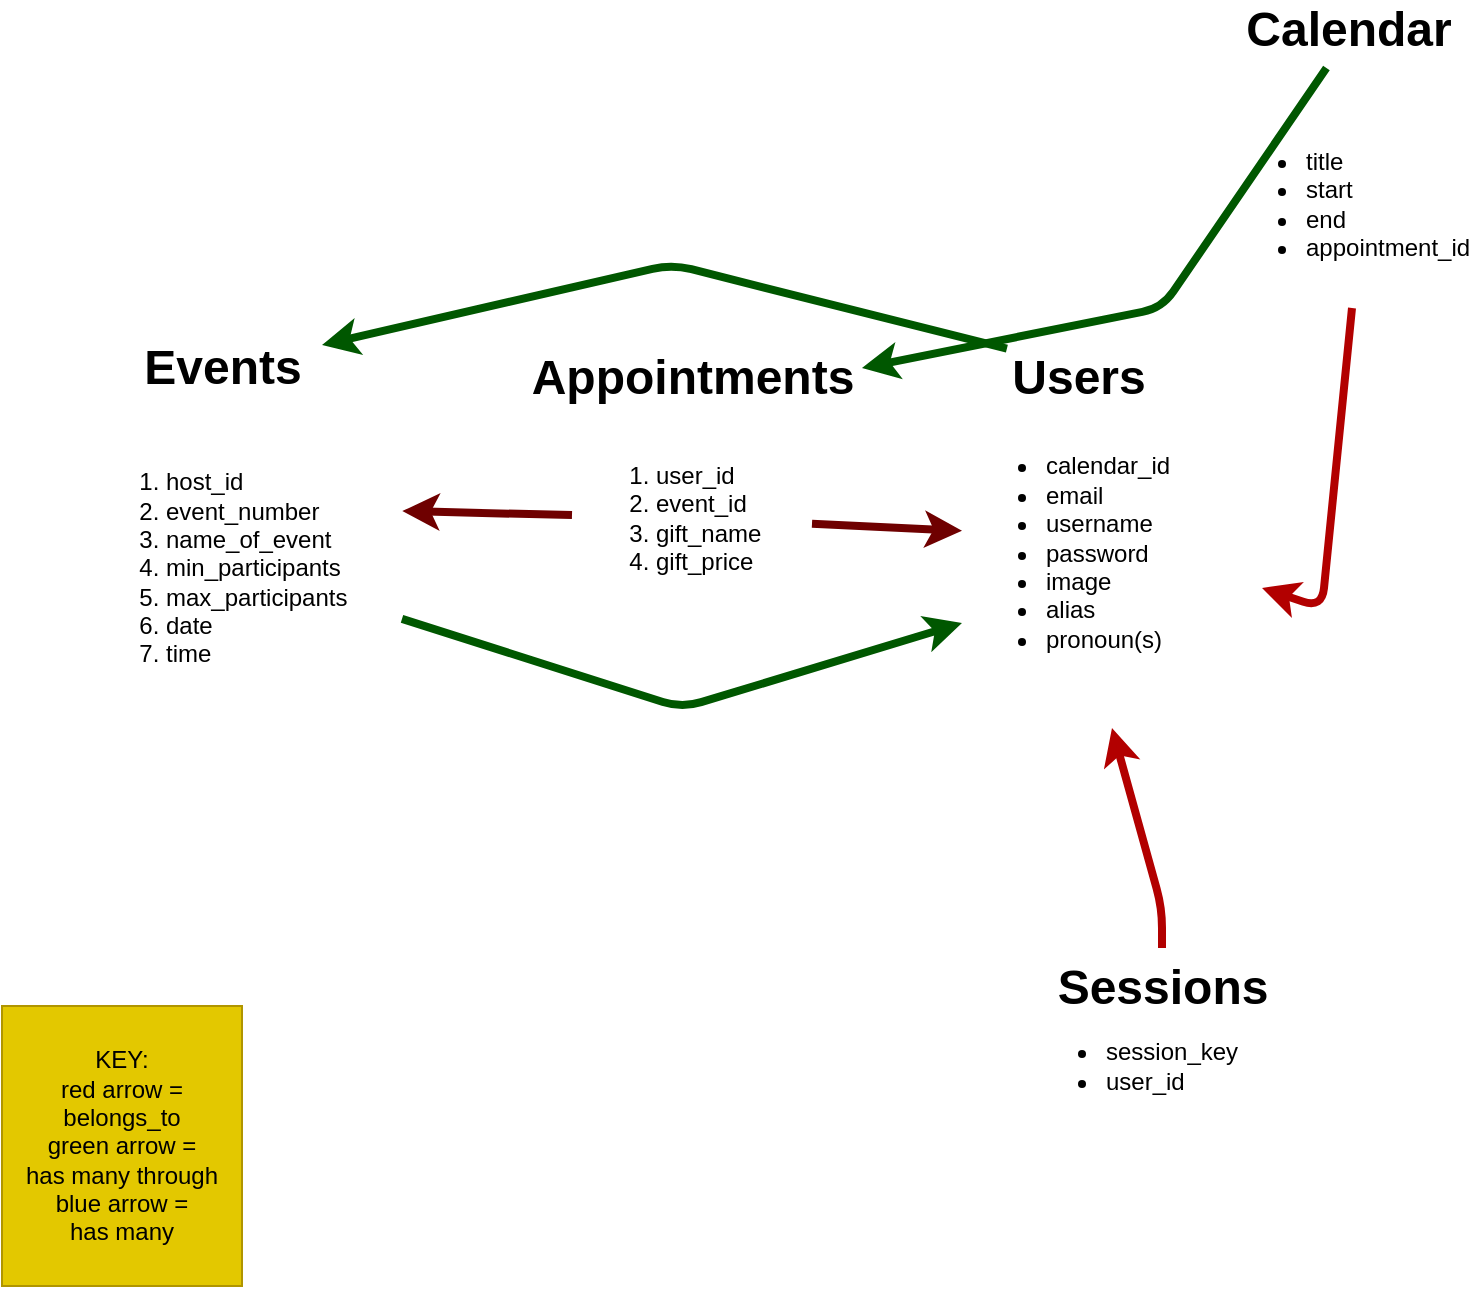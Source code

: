 <mxfile>
    <diagram id="q2SWV9OYWoP8EkNQSArm" name="Page-1">
        <mxGraphModel dx="842" dy="778" grid="1" gridSize="10" guides="1" tooltips="1" connect="1" arrows="1" fold="1" page="1" pageScale="1" pageWidth="850" pageHeight="1100" math="0" shadow="0">
            <root>
                <mxCell id="0"/>
                <mxCell id="1" parent="0"/>
                <mxCell id="6" value="Users" style="text;strokeColor=none;fillColor=none;html=1;fontSize=24;fontStyle=1;verticalAlign=middle;align=center;" parent="1" vertex="1">
                    <mxGeometry x="520" y="241" width="95" height="30" as="geometry"/>
                </mxCell>
                <mxCell id="8" value="Appointments" style="text;strokeColor=none;fillColor=none;html=1;fontSize=24;fontStyle=1;verticalAlign=middle;align=center;" parent="1" vertex="1">
                    <mxGeometry x="325" y="236" width="100" height="40" as="geometry"/>
                </mxCell>
                <mxCell id="9" value="&lt;div&gt;&lt;br&gt;&lt;/div&gt;&lt;ul&gt;&lt;li&gt;calendar_id&lt;/li&gt;&lt;li&gt;email&lt;/li&gt;&lt;li&gt;username&lt;/li&gt;&lt;li&gt;password&lt;/li&gt;&lt;li&gt;image&lt;/li&gt;&lt;li&gt;alias&lt;/li&gt;&lt;li&gt;pronoun(s)&lt;/li&gt;&lt;/ul&gt;" style="text;strokeColor=none;fillColor=none;html=1;whiteSpace=wrap;verticalAlign=middle;overflow=hidden;" parent="1" vertex="1">
                    <mxGeometry x="510" y="251" width="150" height="170" as="geometry"/>
                </mxCell>
                <mxCell id="72" style="edgeStyle=none;html=1;strokeWidth=4;fillColor=#a20025;strokeColor=#6F0000;" edge="1" parent="1" source="13" target="9">
                    <mxGeometry relative="1" as="geometry"/>
                </mxCell>
                <mxCell id="73" style="edgeStyle=none;html=1;strokeWidth=4;entryX=1.001;entryY=0.322;entryDx=0;entryDy=0;entryPerimeter=0;fillColor=#a20025;strokeColor=#6F0000;" edge="1" parent="1" source="13" target="44">
                    <mxGeometry relative="1" as="geometry"/>
                </mxCell>
                <mxCell id="13" value="&lt;ol&gt;&lt;li&gt;user_id&lt;/li&gt;&lt;li&gt;event_id&lt;/li&gt;&lt;li&gt;gift_name&lt;/li&gt;&lt;li&gt;gift_price&lt;/li&gt;&lt;/ol&gt;" style="text;strokeColor=none;fillColor=none;html=1;whiteSpace=wrap;verticalAlign=middle;overflow=hidden;" parent="1" vertex="1">
                    <mxGeometry x="315" y="276" width="120" height="100" as="geometry"/>
                </mxCell>
                <mxCell id="15" value="&lt;ul&gt;&lt;li&gt;session_key&lt;/li&gt;&lt;li&gt;user_id&lt;/li&gt;&lt;/ul&gt;" style="text;strokeColor=none;fillColor=none;html=1;whiteSpace=wrap;verticalAlign=middle;overflow=hidden;" parent="1" vertex="1">
                    <mxGeometry x="540" y="560" width="140" height="80" as="geometry"/>
                </mxCell>
                <mxCell id="17" style="edgeStyle=none;html=1;fillColor=#e51400;strokeColor=#B20000;strokeWidth=4;exitX=0.5;exitY=0;exitDx=0;exitDy=0;" parent="1" source="16" edge="1">
                    <mxGeometry relative="1" as="geometry">
                        <mxPoint x="140.909" y="491" as="sourcePoint"/>
                        <Array as="points">
                            <mxPoint x="610" y="521"/>
                        </Array>
                        <mxPoint x="585" y="431" as="targetPoint"/>
                    </mxGeometry>
                </mxCell>
                <mxCell id="16" value="Sessions" style="text;strokeColor=none;fillColor=none;html=1;fontSize=24;fontStyle=1;verticalAlign=middle;align=center;" parent="1" vertex="1">
                    <mxGeometry x="560" y="541" width="100" height="40" as="geometry"/>
                </mxCell>
                <mxCell id="18" value="KEY:&lt;br&gt;red arrow = belongs_to&lt;br&gt;green arrow =&lt;br&gt;has many through&lt;br&gt;blue arrow =&lt;br&gt;has many" style="rounded=0;whiteSpace=wrap;html=1;fillColor=#e3c800;fontColor=#000000;strokeColor=#B09500;" parent="1" vertex="1">
                    <mxGeometry x="30" y="570" width="120" height="140" as="geometry"/>
                </mxCell>
                <mxCell id="70" style="edgeStyle=none;html=1;entryX=0;entryY=0.75;entryDx=0;entryDy=0;strokeWidth=4;fillColor=#008a00;strokeColor=#005700;" edge="1" parent="1" source="44" target="9">
                    <mxGeometry relative="1" as="geometry">
                        <Array as="points">
                            <mxPoint x="370" y="421"/>
                        </Array>
                    </mxGeometry>
                </mxCell>
                <mxCell id="44" value="&lt;ol&gt;&lt;li&gt;host_id&lt;/li&gt;&lt;li&gt;event_number&lt;/li&gt;&lt;li&gt;name_of_event&lt;/li&gt;&lt;li&gt;min_participants&lt;/li&gt;&lt;li&gt;max_participants&lt;/li&gt;&lt;li&gt;date&lt;/li&gt;&lt;li&gt;time&lt;/li&gt;&lt;/ol&gt;" style="text;strokeColor=none;fillColor=none;html=1;whiteSpace=wrap;verticalAlign=middle;overflow=hidden;" parent="1" vertex="1">
                    <mxGeometry x="70" y="271" width="160" height="160" as="geometry"/>
                </mxCell>
                <mxCell id="60" value="Events" style="text;strokeColor=none;fillColor=none;html=1;fontSize=24;fontStyle=1;verticalAlign=middle;align=center;" parent="1" vertex="1">
                    <mxGeometry x="90" y="231" width="100" height="40" as="geometry"/>
                </mxCell>
                <mxCell id="61" value="Calendar" style="text;strokeColor=none;fillColor=none;html=1;fontSize=24;fontStyle=1;verticalAlign=middle;align=center;" vertex="1" parent="1">
                    <mxGeometry x="640" y="67" width="125" height="30" as="geometry"/>
                </mxCell>
                <mxCell id="69" style="edgeStyle=none;html=1;strokeWidth=4;fillColor=#008a00;strokeColor=#005700;" edge="1" parent="1">
                    <mxGeometry relative="1" as="geometry">
                        <mxPoint x="692.222" y="101" as="sourcePoint"/>
                        <mxPoint x="460" y="251" as="targetPoint"/>
                        <Array as="points">
                            <mxPoint x="610" y="221"/>
                        </Array>
                    </mxGeometry>
                </mxCell>
                <mxCell id="65" value="&lt;div&gt;&lt;br&gt;&lt;/div&gt;&lt;ul&gt;&lt;li&gt;title&lt;/li&gt;&lt;li&gt;start&lt;/li&gt;&lt;li&gt;end&lt;/li&gt;&lt;li&gt;appointment_id&lt;/li&gt;&lt;/ul&gt;" style="text;strokeColor=none;fillColor=none;html=1;whiteSpace=wrap;verticalAlign=middle;overflow=hidden;" vertex="1" parent="1">
                    <mxGeometry x="640" y="107" width="130" height="110" as="geometry"/>
                </mxCell>
                <mxCell id="68" style="edgeStyle=none;html=1;fillColor=#e51400;strokeColor=#B20000;strokeWidth=4;exitX=0.5;exitY=1;exitDx=0;exitDy=0;" edge="1" parent="1" target="9">
                    <mxGeometry relative="1" as="geometry">
                        <mxPoint x="705" y="221" as="sourcePoint"/>
                        <Array as="points">
                            <mxPoint x="690" y="371"/>
                        </Array>
                        <mxPoint x="665" y="261" as="targetPoint"/>
                    </mxGeometry>
                </mxCell>
                <mxCell id="71" style="edgeStyle=none;html=1;strokeWidth=4;fillColor=#008a00;strokeColor=#005700;exitX=0.131;exitY=0.011;exitDx=0;exitDy=0;exitPerimeter=0;" edge="1" parent="1" source="6" target="60">
                    <mxGeometry relative="1" as="geometry">
                        <mxPoint x="520" y="141" as="sourcePoint"/>
                        <mxPoint x="505" y="189.18" as="targetPoint"/>
                        <Array as="points">
                            <mxPoint x="365" y="199.18"/>
                        </Array>
                    </mxGeometry>
                </mxCell>
            </root>
        </mxGraphModel>
    </diagram>
</mxfile>